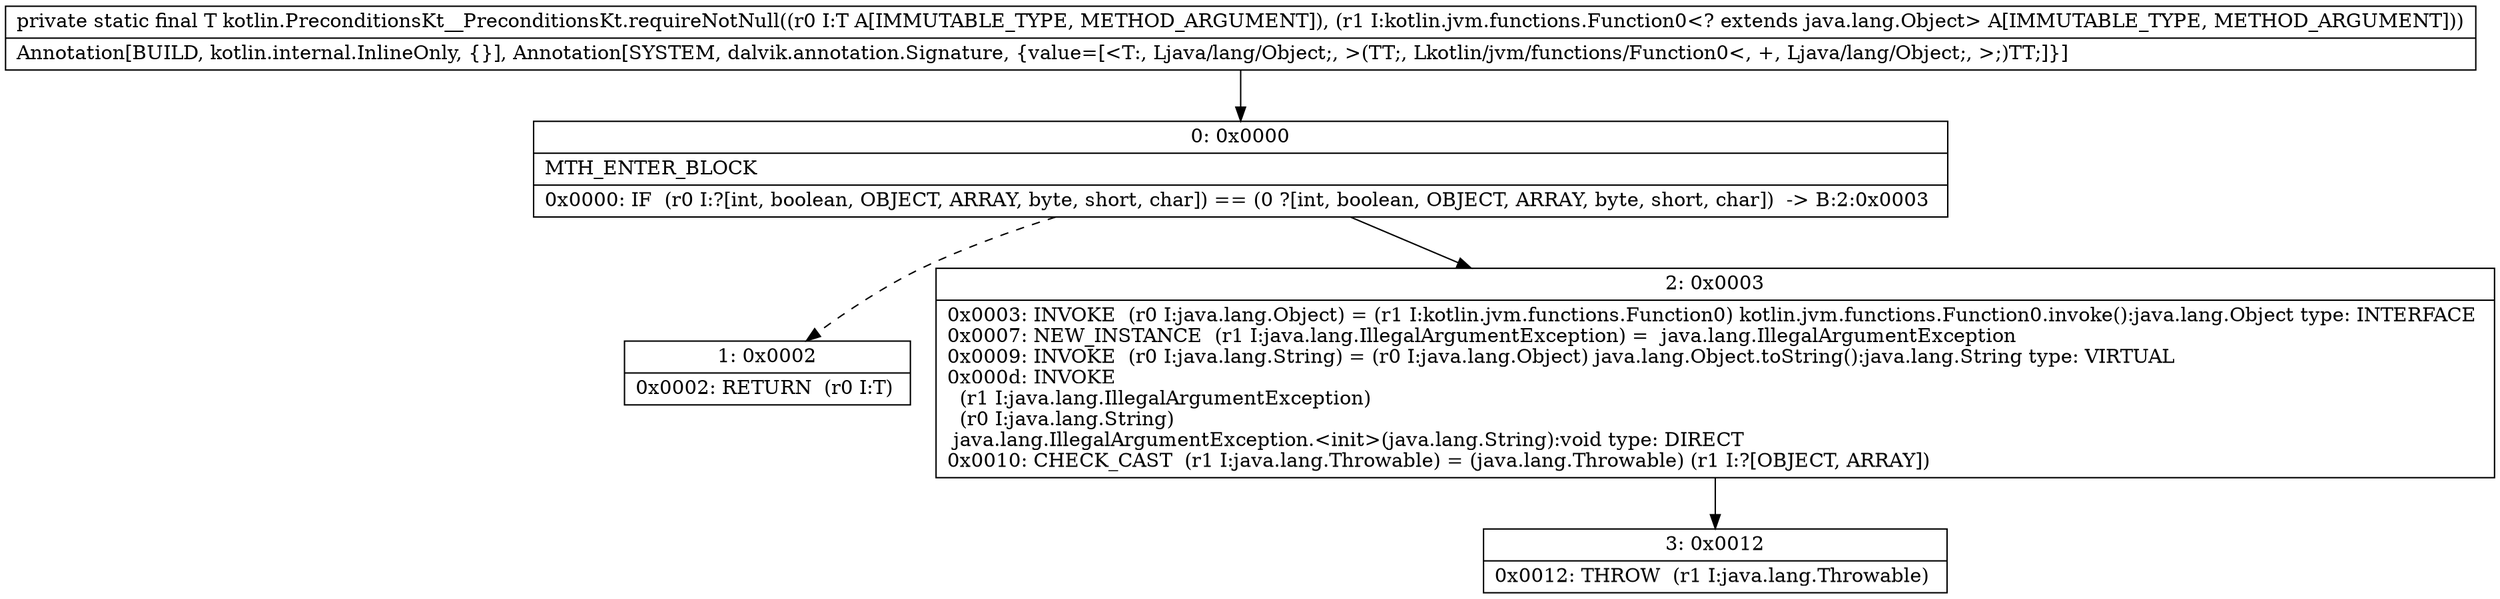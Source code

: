digraph "CFG forkotlin.PreconditionsKt__PreconditionsKt.requireNotNull(Ljava\/lang\/Object;Lkotlin\/jvm\/functions\/Function0;)Ljava\/lang\/Object;" {
Node_0 [shape=record,label="{0\:\ 0x0000|MTH_ENTER_BLOCK\l|0x0000: IF  (r0 I:?[int, boolean, OBJECT, ARRAY, byte, short, char]) == (0 ?[int, boolean, OBJECT, ARRAY, byte, short, char])  \-\> B:2:0x0003 \l}"];
Node_1 [shape=record,label="{1\:\ 0x0002|0x0002: RETURN  (r0 I:T) \l}"];
Node_2 [shape=record,label="{2\:\ 0x0003|0x0003: INVOKE  (r0 I:java.lang.Object) = (r1 I:kotlin.jvm.functions.Function0) kotlin.jvm.functions.Function0.invoke():java.lang.Object type: INTERFACE \l0x0007: NEW_INSTANCE  (r1 I:java.lang.IllegalArgumentException) =  java.lang.IllegalArgumentException \l0x0009: INVOKE  (r0 I:java.lang.String) = (r0 I:java.lang.Object) java.lang.Object.toString():java.lang.String type: VIRTUAL \l0x000d: INVOKE  \l  (r1 I:java.lang.IllegalArgumentException)\l  (r0 I:java.lang.String)\l java.lang.IllegalArgumentException.\<init\>(java.lang.String):void type: DIRECT \l0x0010: CHECK_CAST  (r1 I:java.lang.Throwable) = (java.lang.Throwable) (r1 I:?[OBJECT, ARRAY]) \l}"];
Node_3 [shape=record,label="{3\:\ 0x0012|0x0012: THROW  (r1 I:java.lang.Throwable) \l}"];
MethodNode[shape=record,label="{private static final T kotlin.PreconditionsKt__PreconditionsKt.requireNotNull((r0 I:T A[IMMUTABLE_TYPE, METHOD_ARGUMENT]), (r1 I:kotlin.jvm.functions.Function0\<? extends java.lang.Object\> A[IMMUTABLE_TYPE, METHOD_ARGUMENT]))  | Annotation[BUILD, kotlin.internal.InlineOnly, \{\}], Annotation[SYSTEM, dalvik.annotation.Signature, \{value=[\<T:, Ljava\/lang\/Object;, \>(TT;, Lkotlin\/jvm\/functions\/Function0\<, +, Ljava\/lang\/Object;, \>;)TT;]\}]\l}"];
MethodNode -> Node_0;
Node_0 -> Node_1[style=dashed];
Node_0 -> Node_2;
Node_2 -> Node_3;
}

